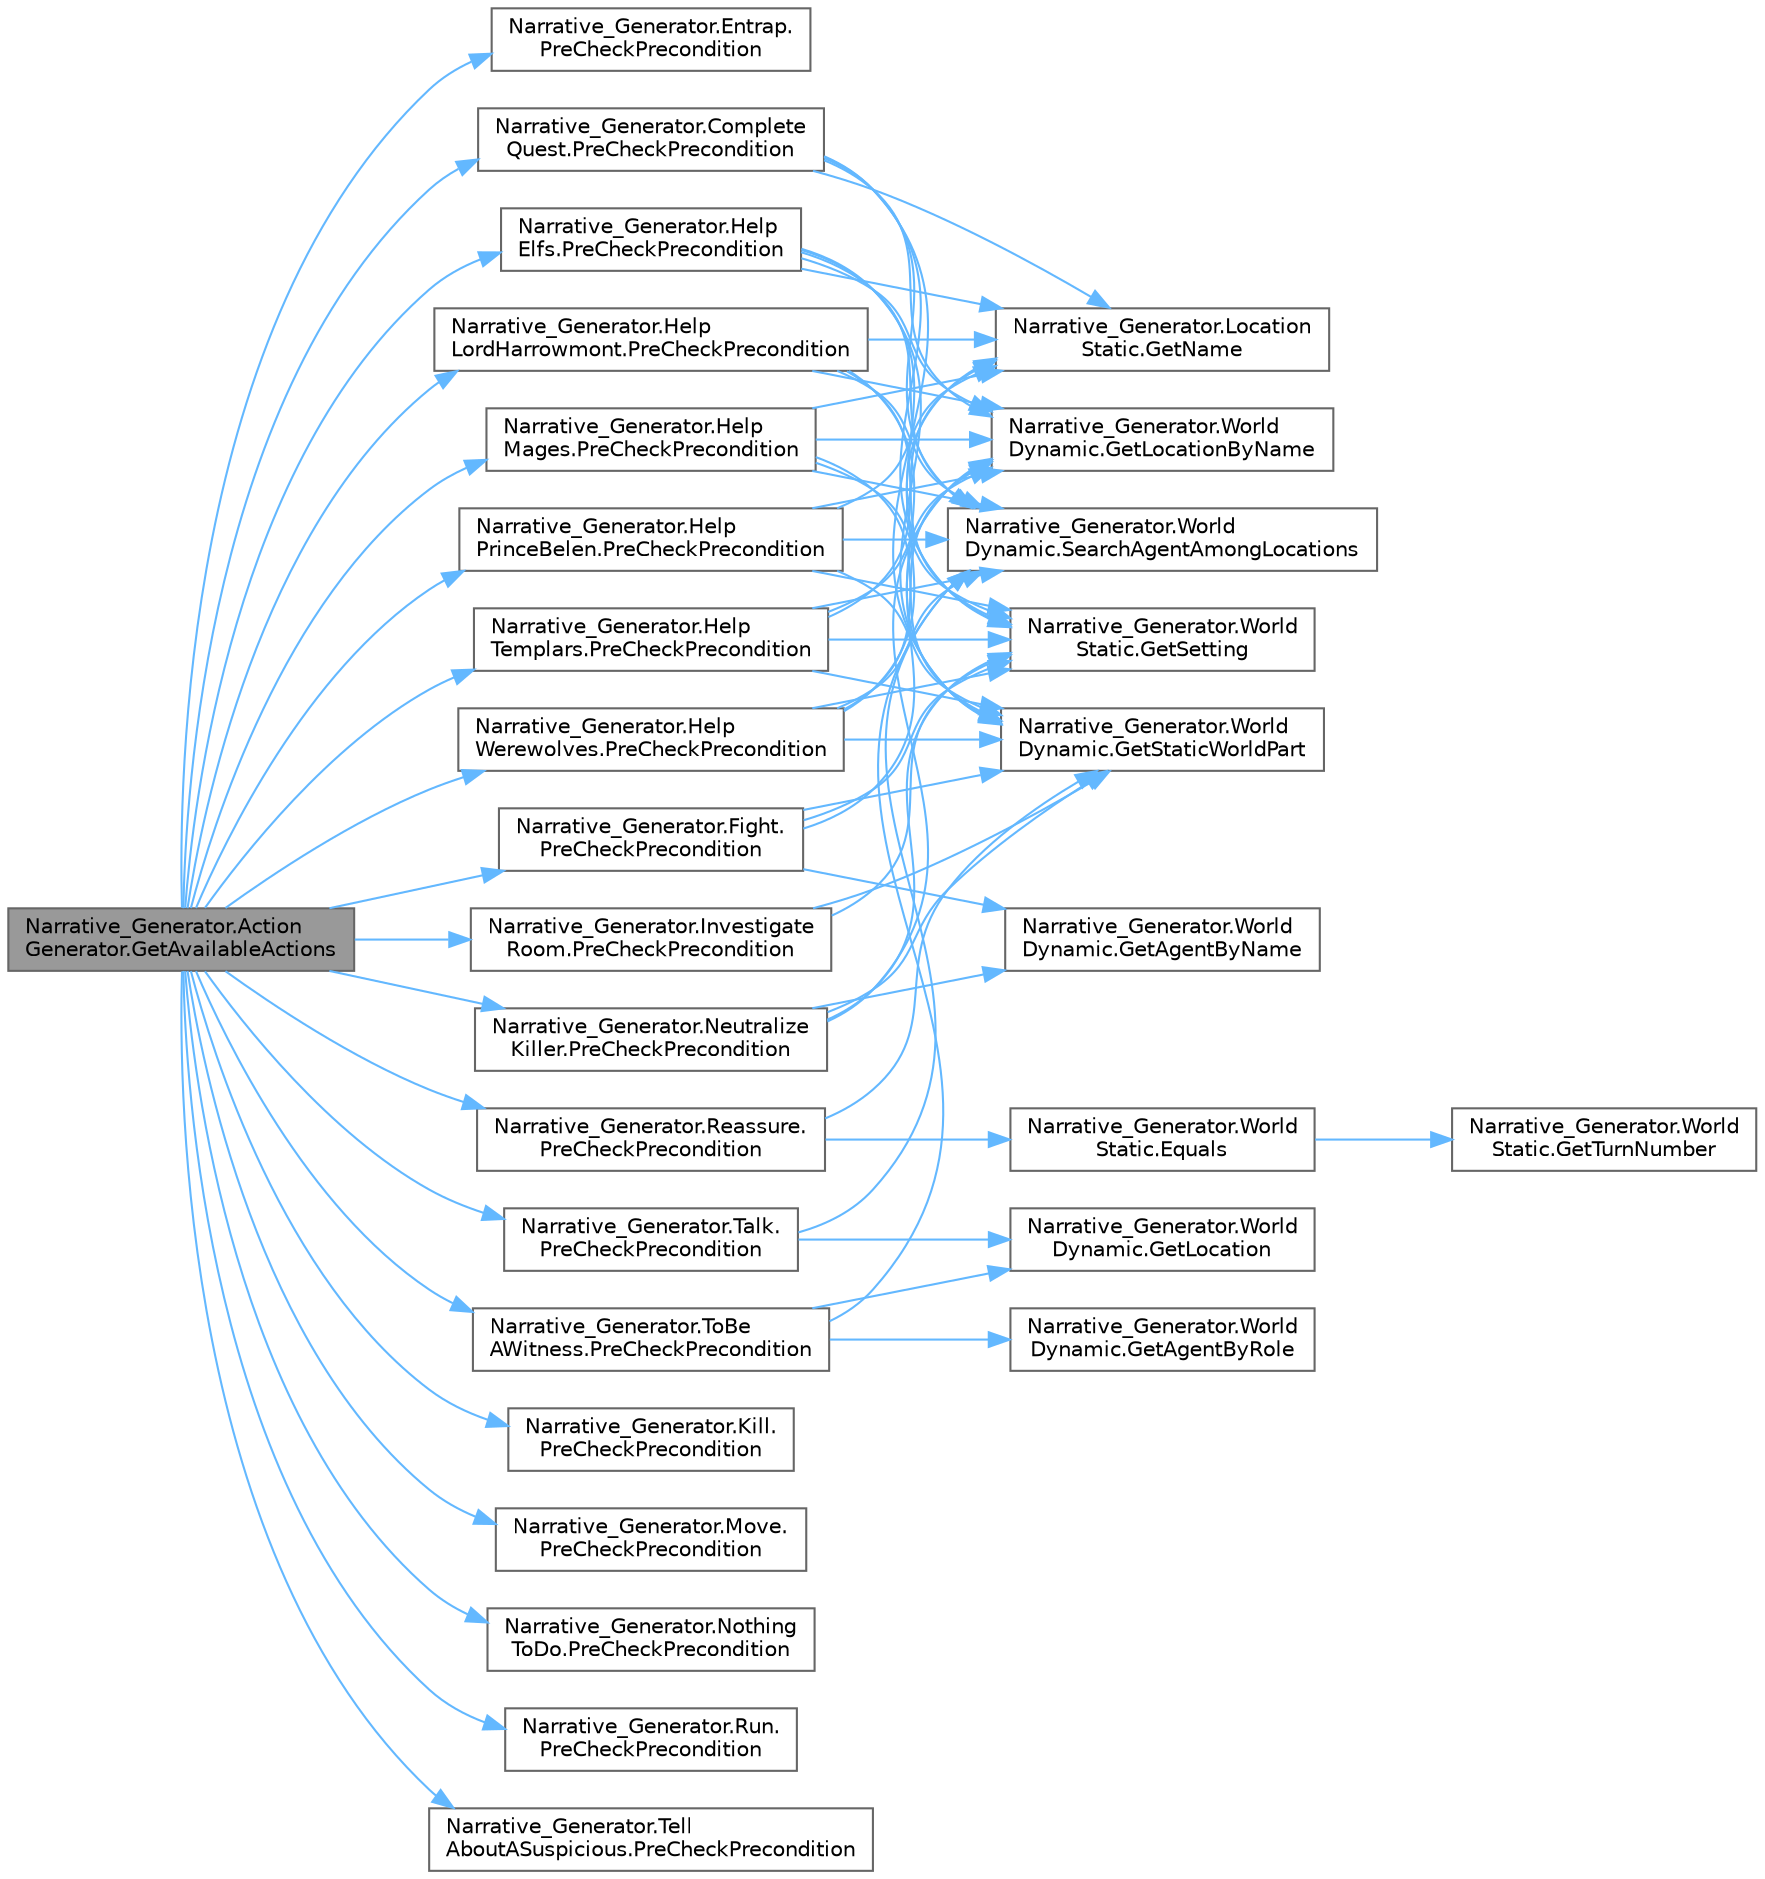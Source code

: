 digraph "Narrative_Generator.ActionGenerator.GetAvailableActions"
{
 // LATEX_PDF_SIZE
  bgcolor="transparent";
  edge [fontname=Helvetica,fontsize=10,labelfontname=Helvetica,labelfontsize=10];
  node [fontname=Helvetica,fontsize=10,shape=box,height=0.2,width=0.4];
  rankdir="LR";
  Node1 [label="Narrative_Generator.Action\lGenerator.GetAvailableActions",height=0.2,width=0.4,color="gray40", fillcolor="grey60", style="filled", fontcolor="black",tooltip="A method that returns all valid NOW actions for the agent, given the context."];
  Node1 -> Node2 [color="steelblue1",style="solid"];
  Node2 [label="Narrative_Generator.Entrap.\lPreCheckPrecondition",height=0.2,width=0.4,color="grey40", fillcolor="white", style="filled",URL="$class_narrative___generator_1_1_entrap.html#a83b2d4415f259212ee8b85fd5faa6bcf",tooltip="A method that checks the most basic preconditions for an action."];
  Node1 -> Node3 [color="steelblue1",style="solid"];
  Node3 [label="Narrative_Generator.Complete\lQuest.PreCheckPrecondition",height=0.2,width=0.4,color="grey40", fillcolor="white", style="filled",URL="$class_narrative___generator_1_1_complete_quest.html#a7b82e8f3a3cd89d6fae271208167016b",tooltip="A method that checks the most basic preconditions for an action."];
  Node3 -> Node4 [color="steelblue1",style="solid"];
  Node4 [label="Narrative_Generator.World\lDynamic.GetLocationByName",height=0.2,width=0.4,color="grey40", fillcolor="white", style="filled",URL="$class_narrative___generator_1_1_world_dynamic.html#a43619eb102a56e16a22a5aa5d5b7c1b0",tooltip="Returns a location from the list of locations if the specified name matches the name of the location."];
  Node3 -> Node5 [color="steelblue1",style="solid"];
  Node5 [label="Narrative_Generator.Location\lStatic.GetName",height=0.2,width=0.4,color="grey40", fillcolor="white", style="filled",URL="$class_narrative___generator_1_1_location_static.html#a3a196080501e30adb03f127eba710d47",tooltip="Method that returns the name of the location."];
  Node3 -> Node6 [color="steelblue1",style="solid"];
  Node6 [label="Narrative_Generator.World\lStatic.GetSetting",height=0.2,width=0.4,color="grey40", fillcolor="white", style="filled",URL="$class_narrative___generator_1_1_world_static.html#ad19d52cc2e6443e1d79d6edbd5eef9ea",tooltip="Returns information about the current setting."];
  Node3 -> Node7 [color="steelblue1",style="solid"];
  Node7 [label="Narrative_Generator.World\lDynamic.GetStaticWorldPart",height=0.2,width=0.4,color="grey40", fillcolor="white", style="filled",URL="$class_narrative___generator_1_1_world_dynamic.html#af84d5b47653c246de39ebfa7b791826a",tooltip="Returns a component with the static part of the state of this storyworld."];
  Node3 -> Node8 [color="steelblue1",style="solid"];
  Node8 [label="Narrative_Generator.World\lDynamic.SearchAgentAmongLocations",height=0.2,width=0.4,color="grey40", fillcolor="white", style="filled",URL="$class_narrative___generator_1_1_world_dynamic.html#afa3a27662c29eaa346633550fc179392",tooltip="Returns the static part (name) of the location where the searched agent is located."];
  Node1 -> Node9 [color="steelblue1",style="solid"];
  Node9 [label="Narrative_Generator.Help\lElfs.PreCheckPrecondition",height=0.2,width=0.4,color="grey40", fillcolor="white", style="filled",URL="$class_narrative___generator_1_1_help_elfs.html#a0d9e09b0d4f0ce8eff6ed8573d53dcc0",tooltip="A method that checks the most basic preconditions for an action."];
  Node9 -> Node4 [color="steelblue1",style="solid"];
  Node9 -> Node5 [color="steelblue1",style="solid"];
  Node9 -> Node6 [color="steelblue1",style="solid"];
  Node9 -> Node7 [color="steelblue1",style="solid"];
  Node9 -> Node8 [color="steelblue1",style="solid"];
  Node1 -> Node10 [color="steelblue1",style="solid"];
  Node10 [label="Narrative_Generator.Help\lLordHarrowmont.PreCheckPrecondition",height=0.2,width=0.4,color="grey40", fillcolor="white", style="filled",URL="$class_narrative___generator_1_1_help_lord_harrowmont.html#a1790493c33f82f907a7118d30b32f16a",tooltip="A method that checks the most basic preconditions for an action."];
  Node10 -> Node4 [color="steelblue1",style="solid"];
  Node10 -> Node5 [color="steelblue1",style="solid"];
  Node10 -> Node6 [color="steelblue1",style="solid"];
  Node10 -> Node7 [color="steelblue1",style="solid"];
  Node10 -> Node8 [color="steelblue1",style="solid"];
  Node1 -> Node11 [color="steelblue1",style="solid"];
  Node11 [label="Narrative_Generator.Help\lMages.PreCheckPrecondition",height=0.2,width=0.4,color="grey40", fillcolor="white", style="filled",URL="$class_narrative___generator_1_1_help_mages.html#ad154f54d65fa75263f628df0ec150498",tooltip="A method that checks the most basic preconditions for an action."];
  Node11 -> Node4 [color="steelblue1",style="solid"];
  Node11 -> Node5 [color="steelblue1",style="solid"];
  Node11 -> Node6 [color="steelblue1",style="solid"];
  Node11 -> Node7 [color="steelblue1",style="solid"];
  Node11 -> Node8 [color="steelblue1",style="solid"];
  Node1 -> Node12 [color="steelblue1",style="solid"];
  Node12 [label="Narrative_Generator.Help\lPrinceBelen.PreCheckPrecondition",height=0.2,width=0.4,color="grey40", fillcolor="white", style="filled",URL="$class_narrative___generator_1_1_help_prince_belen.html#a2a505ecf2d8c4d7c70b55a32ca71f534",tooltip="A method that checks the most basic preconditions for an action."];
  Node12 -> Node4 [color="steelblue1",style="solid"];
  Node12 -> Node5 [color="steelblue1",style="solid"];
  Node12 -> Node6 [color="steelblue1",style="solid"];
  Node12 -> Node7 [color="steelblue1",style="solid"];
  Node12 -> Node8 [color="steelblue1",style="solid"];
  Node1 -> Node13 [color="steelblue1",style="solid"];
  Node13 [label="Narrative_Generator.Help\lTemplars.PreCheckPrecondition",height=0.2,width=0.4,color="grey40", fillcolor="white", style="filled",URL="$class_narrative___generator_1_1_help_templars.html#aed2eb5b32f9b2c330629fcb0094951ae",tooltip="A method that checks the most basic preconditions for an action."];
  Node13 -> Node4 [color="steelblue1",style="solid"];
  Node13 -> Node5 [color="steelblue1",style="solid"];
  Node13 -> Node6 [color="steelblue1",style="solid"];
  Node13 -> Node7 [color="steelblue1",style="solid"];
  Node13 -> Node8 [color="steelblue1",style="solid"];
  Node1 -> Node14 [color="steelblue1",style="solid"];
  Node14 [label="Narrative_Generator.Help\lWerewolves.PreCheckPrecondition",height=0.2,width=0.4,color="grey40", fillcolor="white", style="filled",URL="$class_narrative___generator_1_1_help_werewolves.html#a0e60f8256e5155c35e46aa9b140b3aca",tooltip="A method that checks the most basic preconditions for an action."];
  Node14 -> Node4 [color="steelblue1",style="solid"];
  Node14 -> Node5 [color="steelblue1",style="solid"];
  Node14 -> Node6 [color="steelblue1",style="solid"];
  Node14 -> Node7 [color="steelblue1",style="solid"];
  Node14 -> Node8 [color="steelblue1",style="solid"];
  Node1 -> Node15 [color="steelblue1",style="solid"];
  Node15 [label="Narrative_Generator.Fight.\lPreCheckPrecondition",height=0.2,width=0.4,color="grey40", fillcolor="white", style="filled",URL="$class_narrative___generator_1_1_fight.html#af781f29a14d019b77c50c28638fc1723",tooltip="A method that checks the most basic preconditions for an action."];
  Node15 -> Node16 [color="steelblue1",style="solid"];
  Node16 [label="Narrative_Generator.World\lDynamic.GetAgentByName",height=0.2,width=0.4,color="grey40", fillcolor="white", style="filled",URL="$class_narrative___generator_1_1_world_dynamic.html#a9f88b0e9a4ab518930e6041610402747",tooltip="Returns the first founded agent with the specified name."];
  Node15 -> Node4 [color="steelblue1",style="solid"];
  Node15 -> Node6 [color="steelblue1",style="solid"];
  Node15 -> Node7 [color="steelblue1",style="solid"];
  Node1 -> Node17 [color="steelblue1",style="solid"];
  Node17 [label="Narrative_Generator.Investigate\lRoom.PreCheckPrecondition",height=0.2,width=0.4,color="grey40", fillcolor="white", style="filled",URL="$class_narrative___generator_1_1_investigate_room.html#a0ef90c1fcb0cd5429cb3a740490021fc",tooltip="A method that checks the most basic preconditions for an action."];
  Node17 -> Node6 [color="steelblue1",style="solid"];
  Node17 -> Node7 [color="steelblue1",style="solid"];
  Node1 -> Node18 [color="steelblue1",style="solid"];
  Node18 [label="Narrative_Generator.Kill.\lPreCheckPrecondition",height=0.2,width=0.4,color="grey40", fillcolor="white", style="filled",URL="$class_narrative___generator_1_1_kill.html#a17e9a21b3e582680bf9fce6436e6f550",tooltip="A method that checks the most basic preconditions for an action."];
  Node1 -> Node19 [color="steelblue1",style="solid"];
  Node19 [label="Narrative_Generator.Move.\lPreCheckPrecondition",height=0.2,width=0.4,color="grey40", fillcolor="white", style="filled",URL="$class_narrative___generator_1_1_move.html#a549863cf97b1e3bdbf31dfa2eaa549f5",tooltip="A method that checks the most basic preconditions for an action."];
  Node1 -> Node20 [color="steelblue1",style="solid"];
  Node20 [label="Narrative_Generator.Neutralize\lKiller.PreCheckPrecondition",height=0.2,width=0.4,color="grey40", fillcolor="white", style="filled",URL="$class_narrative___generator_1_1_neutralize_killer.html#ab3ad901a419f5b558896879812cf5f98",tooltip="A method that checks the most basic preconditions for an action."];
  Node20 -> Node16 [color="steelblue1",style="solid"];
  Node20 -> Node4 [color="steelblue1",style="solid"];
  Node20 -> Node6 [color="steelblue1",style="solid"];
  Node20 -> Node7 [color="steelblue1",style="solid"];
  Node1 -> Node21 [color="steelblue1",style="solid"];
  Node21 [label="Narrative_Generator.Nothing\lToDo.PreCheckPrecondition",height=0.2,width=0.4,color="grey40", fillcolor="white", style="filled",URL="$class_narrative___generator_1_1_nothing_to_do.html#a09567fce0e372a46bb4f23d19994ac3e",tooltip="A method that checks the most basic preconditions for an action."];
  Node1 -> Node22 [color="steelblue1",style="solid"];
  Node22 [label="Narrative_Generator.Reassure.\lPreCheckPrecondition",height=0.2,width=0.4,color="grey40", fillcolor="white", style="filled",URL="$class_narrative___generator_1_1_reassure.html#a7e0b704c92a214cadd6c7f1dec1d4322",tooltip="A method that checks the most basic preconditions for an action."];
  Node22 -> Node23 [color="steelblue1",style="solid"];
  Node23 [label="Narrative_Generator.World\lStatic.Equals",height=0.2,width=0.4,color="grey40", fillcolor="white", style="filled",URL="$class_narrative___generator_1_1_world_static.html#aac70b40850296f313ceaf4f0bcad1549",tooltip="Method for comparing two WorldStatic instance."];
  Node23 -> Node24 [color="steelblue1",style="solid"];
  Node24 [label="Narrative_Generator.World\lStatic.GetTurnNumber",height=0.2,width=0.4,color="grey40", fillcolor="white", style="filled",URL="$class_narrative___generator_1_1_world_static.html#addfc6eedbd7e250cca63bec54ef714a7",tooltip="Returns the turn number."];
  Node22 -> Node7 [color="steelblue1",style="solid"];
  Node1 -> Node25 [color="steelblue1",style="solid"];
  Node25 [label="Narrative_Generator.Run.\lPreCheckPrecondition",height=0.2,width=0.4,color="grey40", fillcolor="white", style="filled",URL="$class_narrative___generator_1_1_run.html#a6ba02bcc69c414205ce1dd4f55766108",tooltip="A method that checks the most basic preconditions for an action."];
  Node1 -> Node26 [color="steelblue1",style="solid"];
  Node26 [label="Narrative_Generator.Talk.\lPreCheckPrecondition",height=0.2,width=0.4,color="grey40", fillcolor="white", style="filled",URL="$class_narrative___generator_1_1_talk.html#af21f8799881ea42d74f1d37f9e4c0e18",tooltip="A method that checks the most basic preconditions for an action."];
  Node26 -> Node27 [color="steelblue1",style="solid"];
  Node27 [label="Narrative_Generator.World\lDynamic.GetLocation",height=0.2,width=0.4,color="grey40", fillcolor="white", style="filled",URL="$class_narrative___generator_1_1_world_dynamic.html#a08a6971e9e037b7bc26cb07ed4bc7a4f",tooltip="Returns a location from the list of locations if the key (the static part of the location state) matc..."];
  Node26 -> Node8 [color="steelblue1",style="solid"];
  Node1 -> Node28 [color="steelblue1",style="solid"];
  Node28 [label="Narrative_Generator.Tell\lAboutASuspicious.PreCheckPrecondition",height=0.2,width=0.4,color="grey40", fillcolor="white", style="filled",URL="$class_narrative___generator_1_1_tell_about_a_suspicious.html#a9af3dd4c51d9d2dc37c1856936aec74d",tooltip="A method that checks the most basic preconditions for an action."];
  Node1 -> Node29 [color="steelblue1",style="solid"];
  Node29 [label="Narrative_Generator.ToBe\lAWitness.PreCheckPrecondition",height=0.2,width=0.4,color="grey40", fillcolor="white", style="filled",URL="$class_narrative___generator_1_1_to_be_a_witness.html#aff274bb30334f6b2d73c08b703017f8b",tooltip="A method that checks the most basic preconditions for an action."];
  Node29 -> Node30 [color="steelblue1",style="solid"];
  Node30 [label="Narrative_Generator.World\lDynamic.GetAgentByRole",height=0.2,width=0.4,color="grey40", fillcolor="white", style="filled",URL="$class_narrative___generator_1_1_world_dynamic.html#a0514a97e9b85397137dd80125581cf61",tooltip="Returns the first founded agent with the specified role."];
  Node29 -> Node27 [color="steelblue1",style="solid"];
  Node29 -> Node8 [color="steelblue1",style="solid"];
}
